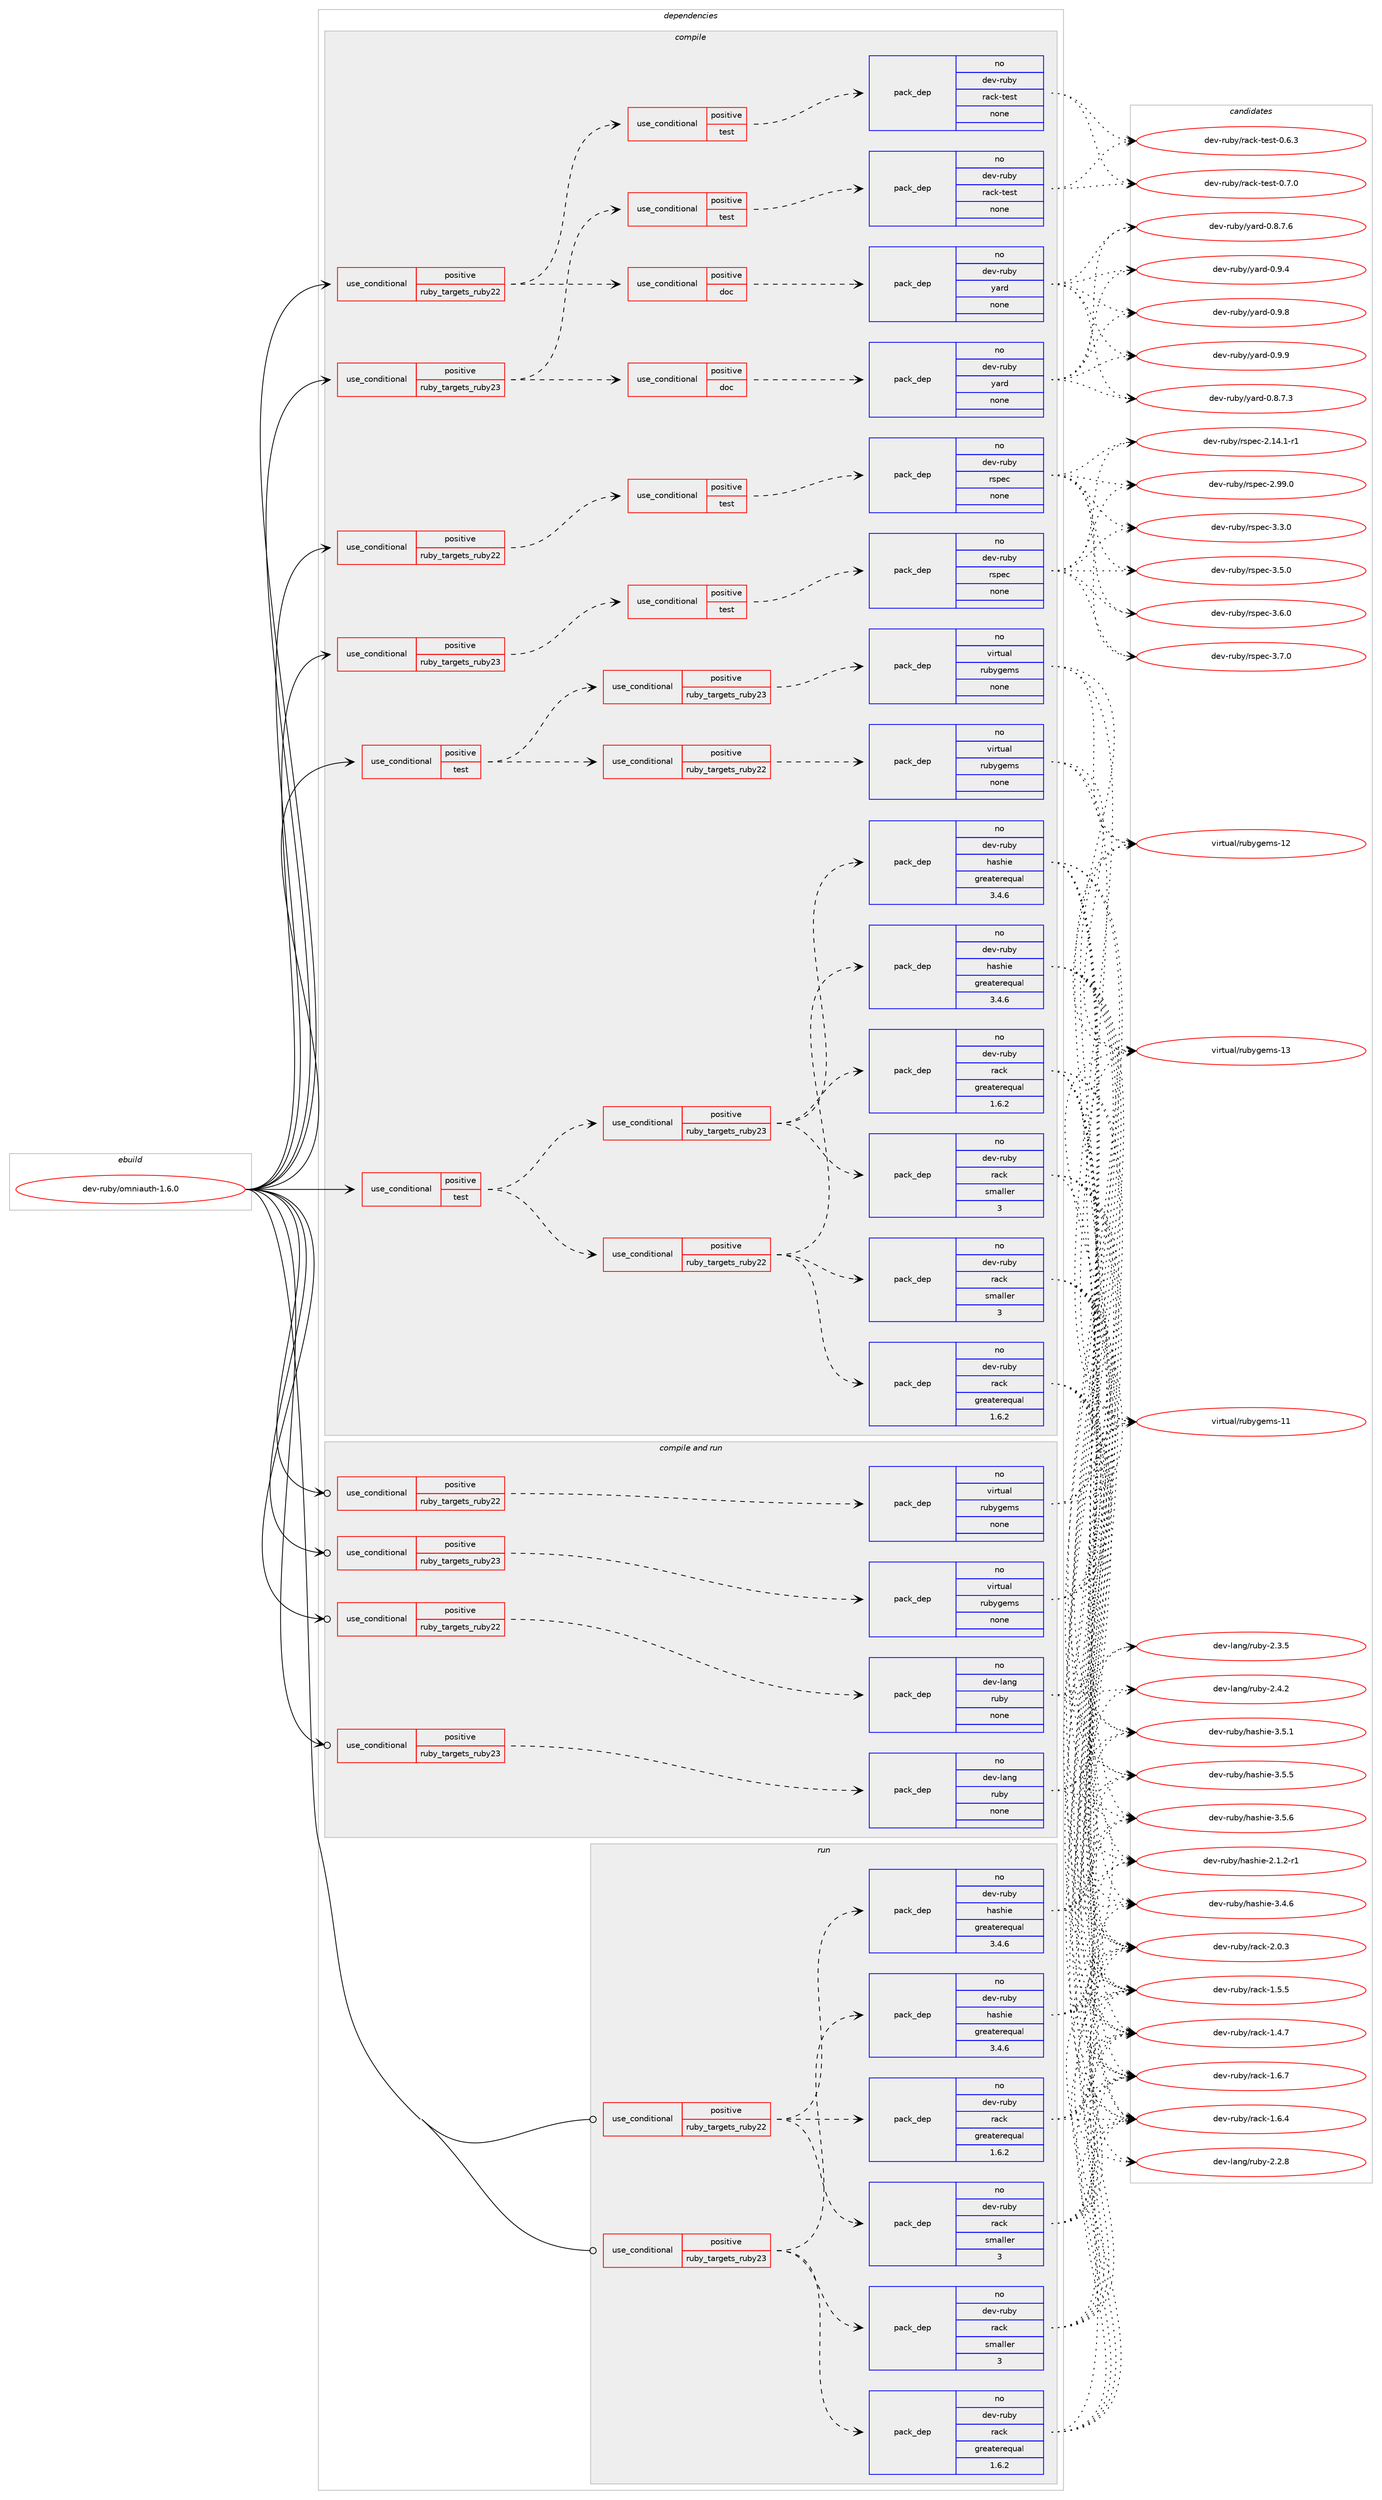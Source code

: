 digraph prolog {

# *************
# Graph options
# *************

newrank=true;
concentrate=true;
compound=true;
graph [rankdir=LR,fontname=Helvetica,fontsize=10,ranksep=1.5];#, ranksep=2.5, nodesep=0.2];
edge  [arrowhead=vee];
node  [fontname=Helvetica,fontsize=10];

# **********
# The ebuild
# **********

subgraph cluster_leftcol {
color=gray;
rank=same;
label=<<i>ebuild</i>>;
id [label="dev-ruby/omniauth-1.6.0", color=red, width=4, href="../dev-ruby/omniauth-1.6.0.svg"];
}

# ****************
# The dependencies
# ****************

subgraph cluster_midcol {
color=gray;
label=<<i>dependencies</i>>;
subgraph cluster_compile {
fillcolor="#eeeeee";
style=filled;
label=<<i>compile</i>>;
subgraph cond63954 {
dependency251861 [label=<<TABLE BORDER="0" CELLBORDER="1" CELLSPACING="0" CELLPADDING="4"><TR><TD ROWSPAN="3" CELLPADDING="10">use_conditional</TD></TR><TR><TD>positive</TD></TR><TR><TD>ruby_targets_ruby22</TD></TR></TABLE>>, shape=none, color=red];
subgraph cond63955 {
dependency251862 [label=<<TABLE BORDER="0" CELLBORDER="1" CELLSPACING="0" CELLPADDING="4"><TR><TD ROWSPAN="3" CELLPADDING="10">use_conditional</TD></TR><TR><TD>positive</TD></TR><TR><TD>doc</TD></TR></TABLE>>, shape=none, color=red];
subgraph pack183802 {
dependency251863 [label=<<TABLE BORDER="0" CELLBORDER="1" CELLSPACING="0" CELLPADDING="4" WIDTH="220"><TR><TD ROWSPAN="6" CELLPADDING="30">pack_dep</TD></TR><TR><TD WIDTH="110">no</TD></TR><TR><TD>dev-ruby</TD></TR><TR><TD>yard</TD></TR><TR><TD>none</TD></TR><TR><TD></TD></TR></TABLE>>, shape=none, color=blue];
}
dependency251862:e -> dependency251863:w [weight=20,style="dashed",arrowhead="vee"];
}
dependency251861:e -> dependency251862:w [weight=20,style="dashed",arrowhead="vee"];
subgraph cond63956 {
dependency251864 [label=<<TABLE BORDER="0" CELLBORDER="1" CELLSPACING="0" CELLPADDING="4"><TR><TD ROWSPAN="3" CELLPADDING="10">use_conditional</TD></TR><TR><TD>positive</TD></TR><TR><TD>test</TD></TR></TABLE>>, shape=none, color=red];
subgraph pack183803 {
dependency251865 [label=<<TABLE BORDER="0" CELLBORDER="1" CELLSPACING="0" CELLPADDING="4" WIDTH="220"><TR><TD ROWSPAN="6" CELLPADDING="30">pack_dep</TD></TR><TR><TD WIDTH="110">no</TD></TR><TR><TD>dev-ruby</TD></TR><TR><TD>rack-test</TD></TR><TR><TD>none</TD></TR><TR><TD></TD></TR></TABLE>>, shape=none, color=blue];
}
dependency251864:e -> dependency251865:w [weight=20,style="dashed",arrowhead="vee"];
}
dependency251861:e -> dependency251864:w [weight=20,style="dashed",arrowhead="vee"];
}
id:e -> dependency251861:w [weight=20,style="solid",arrowhead="vee"];
subgraph cond63957 {
dependency251866 [label=<<TABLE BORDER="0" CELLBORDER="1" CELLSPACING="0" CELLPADDING="4"><TR><TD ROWSPAN="3" CELLPADDING="10">use_conditional</TD></TR><TR><TD>positive</TD></TR><TR><TD>ruby_targets_ruby22</TD></TR></TABLE>>, shape=none, color=red];
subgraph cond63958 {
dependency251867 [label=<<TABLE BORDER="0" CELLBORDER="1" CELLSPACING="0" CELLPADDING="4"><TR><TD ROWSPAN="3" CELLPADDING="10">use_conditional</TD></TR><TR><TD>positive</TD></TR><TR><TD>test</TD></TR></TABLE>>, shape=none, color=red];
subgraph pack183804 {
dependency251868 [label=<<TABLE BORDER="0" CELLBORDER="1" CELLSPACING="0" CELLPADDING="4" WIDTH="220"><TR><TD ROWSPAN="6" CELLPADDING="30">pack_dep</TD></TR><TR><TD WIDTH="110">no</TD></TR><TR><TD>dev-ruby</TD></TR><TR><TD>rspec</TD></TR><TR><TD>none</TD></TR><TR><TD></TD></TR></TABLE>>, shape=none, color=blue];
}
dependency251867:e -> dependency251868:w [weight=20,style="dashed",arrowhead="vee"];
}
dependency251866:e -> dependency251867:w [weight=20,style="dashed",arrowhead="vee"];
}
id:e -> dependency251866:w [weight=20,style="solid",arrowhead="vee"];
subgraph cond63959 {
dependency251869 [label=<<TABLE BORDER="0" CELLBORDER="1" CELLSPACING="0" CELLPADDING="4"><TR><TD ROWSPAN="3" CELLPADDING="10">use_conditional</TD></TR><TR><TD>positive</TD></TR><TR><TD>ruby_targets_ruby23</TD></TR></TABLE>>, shape=none, color=red];
subgraph cond63960 {
dependency251870 [label=<<TABLE BORDER="0" CELLBORDER="1" CELLSPACING="0" CELLPADDING="4"><TR><TD ROWSPAN="3" CELLPADDING="10">use_conditional</TD></TR><TR><TD>positive</TD></TR><TR><TD>doc</TD></TR></TABLE>>, shape=none, color=red];
subgraph pack183805 {
dependency251871 [label=<<TABLE BORDER="0" CELLBORDER="1" CELLSPACING="0" CELLPADDING="4" WIDTH="220"><TR><TD ROWSPAN="6" CELLPADDING="30">pack_dep</TD></TR><TR><TD WIDTH="110">no</TD></TR><TR><TD>dev-ruby</TD></TR><TR><TD>yard</TD></TR><TR><TD>none</TD></TR><TR><TD></TD></TR></TABLE>>, shape=none, color=blue];
}
dependency251870:e -> dependency251871:w [weight=20,style="dashed",arrowhead="vee"];
}
dependency251869:e -> dependency251870:w [weight=20,style="dashed",arrowhead="vee"];
subgraph cond63961 {
dependency251872 [label=<<TABLE BORDER="0" CELLBORDER="1" CELLSPACING="0" CELLPADDING="4"><TR><TD ROWSPAN="3" CELLPADDING="10">use_conditional</TD></TR><TR><TD>positive</TD></TR><TR><TD>test</TD></TR></TABLE>>, shape=none, color=red];
subgraph pack183806 {
dependency251873 [label=<<TABLE BORDER="0" CELLBORDER="1" CELLSPACING="0" CELLPADDING="4" WIDTH="220"><TR><TD ROWSPAN="6" CELLPADDING="30">pack_dep</TD></TR><TR><TD WIDTH="110">no</TD></TR><TR><TD>dev-ruby</TD></TR><TR><TD>rack-test</TD></TR><TR><TD>none</TD></TR><TR><TD></TD></TR></TABLE>>, shape=none, color=blue];
}
dependency251872:e -> dependency251873:w [weight=20,style="dashed",arrowhead="vee"];
}
dependency251869:e -> dependency251872:w [weight=20,style="dashed",arrowhead="vee"];
}
id:e -> dependency251869:w [weight=20,style="solid",arrowhead="vee"];
subgraph cond63962 {
dependency251874 [label=<<TABLE BORDER="0" CELLBORDER="1" CELLSPACING="0" CELLPADDING="4"><TR><TD ROWSPAN="3" CELLPADDING="10">use_conditional</TD></TR><TR><TD>positive</TD></TR><TR><TD>ruby_targets_ruby23</TD></TR></TABLE>>, shape=none, color=red];
subgraph cond63963 {
dependency251875 [label=<<TABLE BORDER="0" CELLBORDER="1" CELLSPACING="0" CELLPADDING="4"><TR><TD ROWSPAN="3" CELLPADDING="10">use_conditional</TD></TR><TR><TD>positive</TD></TR><TR><TD>test</TD></TR></TABLE>>, shape=none, color=red];
subgraph pack183807 {
dependency251876 [label=<<TABLE BORDER="0" CELLBORDER="1" CELLSPACING="0" CELLPADDING="4" WIDTH="220"><TR><TD ROWSPAN="6" CELLPADDING="30">pack_dep</TD></TR><TR><TD WIDTH="110">no</TD></TR><TR><TD>dev-ruby</TD></TR><TR><TD>rspec</TD></TR><TR><TD>none</TD></TR><TR><TD></TD></TR></TABLE>>, shape=none, color=blue];
}
dependency251875:e -> dependency251876:w [weight=20,style="dashed",arrowhead="vee"];
}
dependency251874:e -> dependency251875:w [weight=20,style="dashed",arrowhead="vee"];
}
id:e -> dependency251874:w [weight=20,style="solid",arrowhead="vee"];
subgraph cond63964 {
dependency251877 [label=<<TABLE BORDER="0" CELLBORDER="1" CELLSPACING="0" CELLPADDING="4"><TR><TD ROWSPAN="3" CELLPADDING="10">use_conditional</TD></TR><TR><TD>positive</TD></TR><TR><TD>test</TD></TR></TABLE>>, shape=none, color=red];
subgraph cond63965 {
dependency251878 [label=<<TABLE BORDER="0" CELLBORDER="1" CELLSPACING="0" CELLPADDING="4"><TR><TD ROWSPAN="3" CELLPADDING="10">use_conditional</TD></TR><TR><TD>positive</TD></TR><TR><TD>ruby_targets_ruby22</TD></TR></TABLE>>, shape=none, color=red];
subgraph pack183808 {
dependency251879 [label=<<TABLE BORDER="0" CELLBORDER="1" CELLSPACING="0" CELLPADDING="4" WIDTH="220"><TR><TD ROWSPAN="6" CELLPADDING="30">pack_dep</TD></TR><TR><TD WIDTH="110">no</TD></TR><TR><TD>dev-ruby</TD></TR><TR><TD>rack</TD></TR><TR><TD>greaterequal</TD></TR><TR><TD>1.6.2</TD></TR></TABLE>>, shape=none, color=blue];
}
dependency251878:e -> dependency251879:w [weight=20,style="dashed",arrowhead="vee"];
subgraph pack183809 {
dependency251880 [label=<<TABLE BORDER="0" CELLBORDER="1" CELLSPACING="0" CELLPADDING="4" WIDTH="220"><TR><TD ROWSPAN="6" CELLPADDING="30">pack_dep</TD></TR><TR><TD WIDTH="110">no</TD></TR><TR><TD>dev-ruby</TD></TR><TR><TD>rack</TD></TR><TR><TD>smaller</TD></TR><TR><TD>3</TD></TR></TABLE>>, shape=none, color=blue];
}
dependency251878:e -> dependency251880:w [weight=20,style="dashed",arrowhead="vee"];
subgraph pack183810 {
dependency251881 [label=<<TABLE BORDER="0" CELLBORDER="1" CELLSPACING="0" CELLPADDING="4" WIDTH="220"><TR><TD ROWSPAN="6" CELLPADDING="30">pack_dep</TD></TR><TR><TD WIDTH="110">no</TD></TR><TR><TD>dev-ruby</TD></TR><TR><TD>hashie</TD></TR><TR><TD>greaterequal</TD></TR><TR><TD>3.4.6</TD></TR></TABLE>>, shape=none, color=blue];
}
dependency251878:e -> dependency251881:w [weight=20,style="dashed",arrowhead="vee"];
}
dependency251877:e -> dependency251878:w [weight=20,style="dashed",arrowhead="vee"];
subgraph cond63966 {
dependency251882 [label=<<TABLE BORDER="0" CELLBORDER="1" CELLSPACING="0" CELLPADDING="4"><TR><TD ROWSPAN="3" CELLPADDING="10">use_conditional</TD></TR><TR><TD>positive</TD></TR><TR><TD>ruby_targets_ruby23</TD></TR></TABLE>>, shape=none, color=red];
subgraph pack183811 {
dependency251883 [label=<<TABLE BORDER="0" CELLBORDER="1" CELLSPACING="0" CELLPADDING="4" WIDTH="220"><TR><TD ROWSPAN="6" CELLPADDING="30">pack_dep</TD></TR><TR><TD WIDTH="110">no</TD></TR><TR><TD>dev-ruby</TD></TR><TR><TD>rack</TD></TR><TR><TD>greaterequal</TD></TR><TR><TD>1.6.2</TD></TR></TABLE>>, shape=none, color=blue];
}
dependency251882:e -> dependency251883:w [weight=20,style="dashed",arrowhead="vee"];
subgraph pack183812 {
dependency251884 [label=<<TABLE BORDER="0" CELLBORDER="1" CELLSPACING="0" CELLPADDING="4" WIDTH="220"><TR><TD ROWSPAN="6" CELLPADDING="30">pack_dep</TD></TR><TR><TD WIDTH="110">no</TD></TR><TR><TD>dev-ruby</TD></TR><TR><TD>rack</TD></TR><TR><TD>smaller</TD></TR><TR><TD>3</TD></TR></TABLE>>, shape=none, color=blue];
}
dependency251882:e -> dependency251884:w [weight=20,style="dashed",arrowhead="vee"];
subgraph pack183813 {
dependency251885 [label=<<TABLE BORDER="0" CELLBORDER="1" CELLSPACING="0" CELLPADDING="4" WIDTH="220"><TR><TD ROWSPAN="6" CELLPADDING="30">pack_dep</TD></TR><TR><TD WIDTH="110">no</TD></TR><TR><TD>dev-ruby</TD></TR><TR><TD>hashie</TD></TR><TR><TD>greaterequal</TD></TR><TR><TD>3.4.6</TD></TR></TABLE>>, shape=none, color=blue];
}
dependency251882:e -> dependency251885:w [weight=20,style="dashed",arrowhead="vee"];
}
dependency251877:e -> dependency251882:w [weight=20,style="dashed",arrowhead="vee"];
}
id:e -> dependency251877:w [weight=20,style="solid",arrowhead="vee"];
subgraph cond63967 {
dependency251886 [label=<<TABLE BORDER="0" CELLBORDER="1" CELLSPACING="0" CELLPADDING="4"><TR><TD ROWSPAN="3" CELLPADDING="10">use_conditional</TD></TR><TR><TD>positive</TD></TR><TR><TD>test</TD></TR></TABLE>>, shape=none, color=red];
subgraph cond63968 {
dependency251887 [label=<<TABLE BORDER="0" CELLBORDER="1" CELLSPACING="0" CELLPADDING="4"><TR><TD ROWSPAN="3" CELLPADDING="10">use_conditional</TD></TR><TR><TD>positive</TD></TR><TR><TD>ruby_targets_ruby22</TD></TR></TABLE>>, shape=none, color=red];
subgraph pack183814 {
dependency251888 [label=<<TABLE BORDER="0" CELLBORDER="1" CELLSPACING="0" CELLPADDING="4" WIDTH="220"><TR><TD ROWSPAN="6" CELLPADDING="30">pack_dep</TD></TR><TR><TD WIDTH="110">no</TD></TR><TR><TD>virtual</TD></TR><TR><TD>rubygems</TD></TR><TR><TD>none</TD></TR><TR><TD></TD></TR></TABLE>>, shape=none, color=blue];
}
dependency251887:e -> dependency251888:w [weight=20,style="dashed",arrowhead="vee"];
}
dependency251886:e -> dependency251887:w [weight=20,style="dashed",arrowhead="vee"];
subgraph cond63969 {
dependency251889 [label=<<TABLE BORDER="0" CELLBORDER="1" CELLSPACING="0" CELLPADDING="4"><TR><TD ROWSPAN="3" CELLPADDING="10">use_conditional</TD></TR><TR><TD>positive</TD></TR><TR><TD>ruby_targets_ruby23</TD></TR></TABLE>>, shape=none, color=red];
subgraph pack183815 {
dependency251890 [label=<<TABLE BORDER="0" CELLBORDER="1" CELLSPACING="0" CELLPADDING="4" WIDTH="220"><TR><TD ROWSPAN="6" CELLPADDING="30">pack_dep</TD></TR><TR><TD WIDTH="110">no</TD></TR><TR><TD>virtual</TD></TR><TR><TD>rubygems</TD></TR><TR><TD>none</TD></TR><TR><TD></TD></TR></TABLE>>, shape=none, color=blue];
}
dependency251889:e -> dependency251890:w [weight=20,style="dashed",arrowhead="vee"];
}
dependency251886:e -> dependency251889:w [weight=20,style="dashed",arrowhead="vee"];
}
id:e -> dependency251886:w [weight=20,style="solid",arrowhead="vee"];
}
subgraph cluster_compileandrun {
fillcolor="#eeeeee";
style=filled;
label=<<i>compile and run</i>>;
subgraph cond63970 {
dependency251891 [label=<<TABLE BORDER="0" CELLBORDER="1" CELLSPACING="0" CELLPADDING="4"><TR><TD ROWSPAN="3" CELLPADDING="10">use_conditional</TD></TR><TR><TD>positive</TD></TR><TR><TD>ruby_targets_ruby22</TD></TR></TABLE>>, shape=none, color=red];
subgraph pack183816 {
dependency251892 [label=<<TABLE BORDER="0" CELLBORDER="1" CELLSPACING="0" CELLPADDING="4" WIDTH="220"><TR><TD ROWSPAN="6" CELLPADDING="30">pack_dep</TD></TR><TR><TD WIDTH="110">no</TD></TR><TR><TD>dev-lang</TD></TR><TR><TD>ruby</TD></TR><TR><TD>none</TD></TR><TR><TD></TD></TR></TABLE>>, shape=none, color=blue];
}
dependency251891:e -> dependency251892:w [weight=20,style="dashed",arrowhead="vee"];
}
id:e -> dependency251891:w [weight=20,style="solid",arrowhead="odotvee"];
subgraph cond63971 {
dependency251893 [label=<<TABLE BORDER="0" CELLBORDER="1" CELLSPACING="0" CELLPADDING="4"><TR><TD ROWSPAN="3" CELLPADDING="10">use_conditional</TD></TR><TR><TD>positive</TD></TR><TR><TD>ruby_targets_ruby22</TD></TR></TABLE>>, shape=none, color=red];
subgraph pack183817 {
dependency251894 [label=<<TABLE BORDER="0" CELLBORDER="1" CELLSPACING="0" CELLPADDING="4" WIDTH="220"><TR><TD ROWSPAN="6" CELLPADDING="30">pack_dep</TD></TR><TR><TD WIDTH="110">no</TD></TR><TR><TD>virtual</TD></TR><TR><TD>rubygems</TD></TR><TR><TD>none</TD></TR><TR><TD></TD></TR></TABLE>>, shape=none, color=blue];
}
dependency251893:e -> dependency251894:w [weight=20,style="dashed",arrowhead="vee"];
}
id:e -> dependency251893:w [weight=20,style="solid",arrowhead="odotvee"];
subgraph cond63972 {
dependency251895 [label=<<TABLE BORDER="0" CELLBORDER="1" CELLSPACING="0" CELLPADDING="4"><TR><TD ROWSPAN="3" CELLPADDING="10">use_conditional</TD></TR><TR><TD>positive</TD></TR><TR><TD>ruby_targets_ruby23</TD></TR></TABLE>>, shape=none, color=red];
subgraph pack183818 {
dependency251896 [label=<<TABLE BORDER="0" CELLBORDER="1" CELLSPACING="0" CELLPADDING="4" WIDTH="220"><TR><TD ROWSPAN="6" CELLPADDING="30">pack_dep</TD></TR><TR><TD WIDTH="110">no</TD></TR><TR><TD>dev-lang</TD></TR><TR><TD>ruby</TD></TR><TR><TD>none</TD></TR><TR><TD></TD></TR></TABLE>>, shape=none, color=blue];
}
dependency251895:e -> dependency251896:w [weight=20,style="dashed",arrowhead="vee"];
}
id:e -> dependency251895:w [weight=20,style="solid",arrowhead="odotvee"];
subgraph cond63973 {
dependency251897 [label=<<TABLE BORDER="0" CELLBORDER="1" CELLSPACING="0" CELLPADDING="4"><TR><TD ROWSPAN="3" CELLPADDING="10">use_conditional</TD></TR><TR><TD>positive</TD></TR><TR><TD>ruby_targets_ruby23</TD></TR></TABLE>>, shape=none, color=red];
subgraph pack183819 {
dependency251898 [label=<<TABLE BORDER="0" CELLBORDER="1" CELLSPACING="0" CELLPADDING="4" WIDTH="220"><TR><TD ROWSPAN="6" CELLPADDING="30">pack_dep</TD></TR><TR><TD WIDTH="110">no</TD></TR><TR><TD>virtual</TD></TR><TR><TD>rubygems</TD></TR><TR><TD>none</TD></TR><TR><TD></TD></TR></TABLE>>, shape=none, color=blue];
}
dependency251897:e -> dependency251898:w [weight=20,style="dashed",arrowhead="vee"];
}
id:e -> dependency251897:w [weight=20,style="solid",arrowhead="odotvee"];
}
subgraph cluster_run {
fillcolor="#eeeeee";
style=filled;
label=<<i>run</i>>;
subgraph cond63974 {
dependency251899 [label=<<TABLE BORDER="0" CELLBORDER="1" CELLSPACING="0" CELLPADDING="4"><TR><TD ROWSPAN="3" CELLPADDING="10">use_conditional</TD></TR><TR><TD>positive</TD></TR><TR><TD>ruby_targets_ruby22</TD></TR></TABLE>>, shape=none, color=red];
subgraph pack183820 {
dependency251900 [label=<<TABLE BORDER="0" CELLBORDER="1" CELLSPACING="0" CELLPADDING="4" WIDTH="220"><TR><TD ROWSPAN="6" CELLPADDING="30">pack_dep</TD></TR><TR><TD WIDTH="110">no</TD></TR><TR><TD>dev-ruby</TD></TR><TR><TD>rack</TD></TR><TR><TD>greaterequal</TD></TR><TR><TD>1.6.2</TD></TR></TABLE>>, shape=none, color=blue];
}
dependency251899:e -> dependency251900:w [weight=20,style="dashed",arrowhead="vee"];
subgraph pack183821 {
dependency251901 [label=<<TABLE BORDER="0" CELLBORDER="1" CELLSPACING="0" CELLPADDING="4" WIDTH="220"><TR><TD ROWSPAN="6" CELLPADDING="30">pack_dep</TD></TR><TR><TD WIDTH="110">no</TD></TR><TR><TD>dev-ruby</TD></TR><TR><TD>rack</TD></TR><TR><TD>smaller</TD></TR><TR><TD>3</TD></TR></TABLE>>, shape=none, color=blue];
}
dependency251899:e -> dependency251901:w [weight=20,style="dashed",arrowhead="vee"];
subgraph pack183822 {
dependency251902 [label=<<TABLE BORDER="0" CELLBORDER="1" CELLSPACING="0" CELLPADDING="4" WIDTH="220"><TR><TD ROWSPAN="6" CELLPADDING="30">pack_dep</TD></TR><TR><TD WIDTH="110">no</TD></TR><TR><TD>dev-ruby</TD></TR><TR><TD>hashie</TD></TR><TR><TD>greaterequal</TD></TR><TR><TD>3.4.6</TD></TR></TABLE>>, shape=none, color=blue];
}
dependency251899:e -> dependency251902:w [weight=20,style="dashed",arrowhead="vee"];
}
id:e -> dependency251899:w [weight=20,style="solid",arrowhead="odot"];
subgraph cond63975 {
dependency251903 [label=<<TABLE BORDER="0" CELLBORDER="1" CELLSPACING="0" CELLPADDING="4"><TR><TD ROWSPAN="3" CELLPADDING="10">use_conditional</TD></TR><TR><TD>positive</TD></TR><TR><TD>ruby_targets_ruby23</TD></TR></TABLE>>, shape=none, color=red];
subgraph pack183823 {
dependency251904 [label=<<TABLE BORDER="0" CELLBORDER="1" CELLSPACING="0" CELLPADDING="4" WIDTH="220"><TR><TD ROWSPAN="6" CELLPADDING="30">pack_dep</TD></TR><TR><TD WIDTH="110">no</TD></TR><TR><TD>dev-ruby</TD></TR><TR><TD>rack</TD></TR><TR><TD>greaterequal</TD></TR><TR><TD>1.6.2</TD></TR></TABLE>>, shape=none, color=blue];
}
dependency251903:e -> dependency251904:w [weight=20,style="dashed",arrowhead="vee"];
subgraph pack183824 {
dependency251905 [label=<<TABLE BORDER="0" CELLBORDER="1" CELLSPACING="0" CELLPADDING="4" WIDTH="220"><TR><TD ROWSPAN="6" CELLPADDING="30">pack_dep</TD></TR><TR><TD WIDTH="110">no</TD></TR><TR><TD>dev-ruby</TD></TR><TR><TD>rack</TD></TR><TR><TD>smaller</TD></TR><TR><TD>3</TD></TR></TABLE>>, shape=none, color=blue];
}
dependency251903:e -> dependency251905:w [weight=20,style="dashed",arrowhead="vee"];
subgraph pack183825 {
dependency251906 [label=<<TABLE BORDER="0" CELLBORDER="1" CELLSPACING="0" CELLPADDING="4" WIDTH="220"><TR><TD ROWSPAN="6" CELLPADDING="30">pack_dep</TD></TR><TR><TD WIDTH="110">no</TD></TR><TR><TD>dev-ruby</TD></TR><TR><TD>hashie</TD></TR><TR><TD>greaterequal</TD></TR><TR><TD>3.4.6</TD></TR></TABLE>>, shape=none, color=blue];
}
dependency251903:e -> dependency251906:w [weight=20,style="dashed",arrowhead="vee"];
}
id:e -> dependency251903:w [weight=20,style="solid",arrowhead="odot"];
}
}

# **************
# The candidates
# **************

subgraph cluster_choices {
rank=same;
color=gray;
label=<<i>candidates</i>>;

subgraph choice183802 {
color=black;
nodesep=1;
choice100101118451141179812147121971141004548465646554651 [label="dev-ruby/yard-0.8.7.3", color=red, width=4,href="../dev-ruby/yard-0.8.7.3.svg"];
choice100101118451141179812147121971141004548465646554654 [label="dev-ruby/yard-0.8.7.6", color=red, width=4,href="../dev-ruby/yard-0.8.7.6.svg"];
choice10010111845114117981214712197114100454846574652 [label="dev-ruby/yard-0.9.4", color=red, width=4,href="../dev-ruby/yard-0.9.4.svg"];
choice10010111845114117981214712197114100454846574656 [label="dev-ruby/yard-0.9.8", color=red, width=4,href="../dev-ruby/yard-0.9.8.svg"];
choice10010111845114117981214712197114100454846574657 [label="dev-ruby/yard-0.9.9", color=red, width=4,href="../dev-ruby/yard-0.9.9.svg"];
dependency251863:e -> choice100101118451141179812147121971141004548465646554651:w [style=dotted,weight="100"];
dependency251863:e -> choice100101118451141179812147121971141004548465646554654:w [style=dotted,weight="100"];
dependency251863:e -> choice10010111845114117981214712197114100454846574652:w [style=dotted,weight="100"];
dependency251863:e -> choice10010111845114117981214712197114100454846574656:w [style=dotted,weight="100"];
dependency251863:e -> choice10010111845114117981214712197114100454846574657:w [style=dotted,weight="100"];
}
subgraph choice183803 {
color=black;
nodesep=1;
choice100101118451141179812147114979910745116101115116454846544651 [label="dev-ruby/rack-test-0.6.3", color=red, width=4,href="../dev-ruby/rack-test-0.6.3.svg"];
choice100101118451141179812147114979910745116101115116454846554648 [label="dev-ruby/rack-test-0.7.0", color=red, width=4,href="../dev-ruby/rack-test-0.7.0.svg"];
dependency251865:e -> choice100101118451141179812147114979910745116101115116454846544651:w [style=dotted,weight="100"];
dependency251865:e -> choice100101118451141179812147114979910745116101115116454846554648:w [style=dotted,weight="100"];
}
subgraph choice183804 {
color=black;
nodesep=1;
choice10010111845114117981214711411511210199455046495246494511449 [label="dev-ruby/rspec-2.14.1-r1", color=red, width=4,href="../dev-ruby/rspec-2.14.1-r1.svg"];
choice1001011184511411798121471141151121019945504657574648 [label="dev-ruby/rspec-2.99.0", color=red, width=4,href="../dev-ruby/rspec-2.99.0.svg"];
choice10010111845114117981214711411511210199455146514648 [label="dev-ruby/rspec-3.3.0", color=red, width=4,href="../dev-ruby/rspec-3.3.0.svg"];
choice10010111845114117981214711411511210199455146534648 [label="dev-ruby/rspec-3.5.0", color=red, width=4,href="../dev-ruby/rspec-3.5.0.svg"];
choice10010111845114117981214711411511210199455146544648 [label="dev-ruby/rspec-3.6.0", color=red, width=4,href="../dev-ruby/rspec-3.6.0.svg"];
choice10010111845114117981214711411511210199455146554648 [label="dev-ruby/rspec-3.7.0", color=red, width=4,href="../dev-ruby/rspec-3.7.0.svg"];
dependency251868:e -> choice10010111845114117981214711411511210199455046495246494511449:w [style=dotted,weight="100"];
dependency251868:e -> choice1001011184511411798121471141151121019945504657574648:w [style=dotted,weight="100"];
dependency251868:e -> choice10010111845114117981214711411511210199455146514648:w [style=dotted,weight="100"];
dependency251868:e -> choice10010111845114117981214711411511210199455146534648:w [style=dotted,weight="100"];
dependency251868:e -> choice10010111845114117981214711411511210199455146544648:w [style=dotted,weight="100"];
dependency251868:e -> choice10010111845114117981214711411511210199455146554648:w [style=dotted,weight="100"];
}
subgraph choice183805 {
color=black;
nodesep=1;
choice100101118451141179812147121971141004548465646554651 [label="dev-ruby/yard-0.8.7.3", color=red, width=4,href="../dev-ruby/yard-0.8.7.3.svg"];
choice100101118451141179812147121971141004548465646554654 [label="dev-ruby/yard-0.8.7.6", color=red, width=4,href="../dev-ruby/yard-0.8.7.6.svg"];
choice10010111845114117981214712197114100454846574652 [label="dev-ruby/yard-0.9.4", color=red, width=4,href="../dev-ruby/yard-0.9.4.svg"];
choice10010111845114117981214712197114100454846574656 [label="dev-ruby/yard-0.9.8", color=red, width=4,href="../dev-ruby/yard-0.9.8.svg"];
choice10010111845114117981214712197114100454846574657 [label="dev-ruby/yard-0.9.9", color=red, width=4,href="../dev-ruby/yard-0.9.9.svg"];
dependency251871:e -> choice100101118451141179812147121971141004548465646554651:w [style=dotted,weight="100"];
dependency251871:e -> choice100101118451141179812147121971141004548465646554654:w [style=dotted,weight="100"];
dependency251871:e -> choice10010111845114117981214712197114100454846574652:w [style=dotted,weight="100"];
dependency251871:e -> choice10010111845114117981214712197114100454846574656:w [style=dotted,weight="100"];
dependency251871:e -> choice10010111845114117981214712197114100454846574657:w [style=dotted,weight="100"];
}
subgraph choice183806 {
color=black;
nodesep=1;
choice100101118451141179812147114979910745116101115116454846544651 [label="dev-ruby/rack-test-0.6.3", color=red, width=4,href="../dev-ruby/rack-test-0.6.3.svg"];
choice100101118451141179812147114979910745116101115116454846554648 [label="dev-ruby/rack-test-0.7.0", color=red, width=4,href="../dev-ruby/rack-test-0.7.0.svg"];
dependency251873:e -> choice100101118451141179812147114979910745116101115116454846544651:w [style=dotted,weight="100"];
dependency251873:e -> choice100101118451141179812147114979910745116101115116454846554648:w [style=dotted,weight="100"];
}
subgraph choice183807 {
color=black;
nodesep=1;
choice10010111845114117981214711411511210199455046495246494511449 [label="dev-ruby/rspec-2.14.1-r1", color=red, width=4,href="../dev-ruby/rspec-2.14.1-r1.svg"];
choice1001011184511411798121471141151121019945504657574648 [label="dev-ruby/rspec-2.99.0", color=red, width=4,href="../dev-ruby/rspec-2.99.0.svg"];
choice10010111845114117981214711411511210199455146514648 [label="dev-ruby/rspec-3.3.0", color=red, width=4,href="../dev-ruby/rspec-3.3.0.svg"];
choice10010111845114117981214711411511210199455146534648 [label="dev-ruby/rspec-3.5.0", color=red, width=4,href="../dev-ruby/rspec-3.5.0.svg"];
choice10010111845114117981214711411511210199455146544648 [label="dev-ruby/rspec-3.6.0", color=red, width=4,href="../dev-ruby/rspec-3.6.0.svg"];
choice10010111845114117981214711411511210199455146554648 [label="dev-ruby/rspec-3.7.0", color=red, width=4,href="../dev-ruby/rspec-3.7.0.svg"];
dependency251876:e -> choice10010111845114117981214711411511210199455046495246494511449:w [style=dotted,weight="100"];
dependency251876:e -> choice1001011184511411798121471141151121019945504657574648:w [style=dotted,weight="100"];
dependency251876:e -> choice10010111845114117981214711411511210199455146514648:w [style=dotted,weight="100"];
dependency251876:e -> choice10010111845114117981214711411511210199455146534648:w [style=dotted,weight="100"];
dependency251876:e -> choice10010111845114117981214711411511210199455146544648:w [style=dotted,weight="100"];
dependency251876:e -> choice10010111845114117981214711411511210199455146554648:w [style=dotted,weight="100"];
}
subgraph choice183808 {
color=black;
nodesep=1;
choice1001011184511411798121471149799107454946524655 [label="dev-ruby/rack-1.4.7", color=red, width=4,href="../dev-ruby/rack-1.4.7.svg"];
choice1001011184511411798121471149799107454946534653 [label="dev-ruby/rack-1.5.5", color=red, width=4,href="../dev-ruby/rack-1.5.5.svg"];
choice1001011184511411798121471149799107454946544652 [label="dev-ruby/rack-1.6.4", color=red, width=4,href="../dev-ruby/rack-1.6.4.svg"];
choice1001011184511411798121471149799107454946544655 [label="dev-ruby/rack-1.6.7", color=red, width=4,href="../dev-ruby/rack-1.6.7.svg"];
choice1001011184511411798121471149799107455046484651 [label="dev-ruby/rack-2.0.3", color=red, width=4,href="../dev-ruby/rack-2.0.3.svg"];
dependency251879:e -> choice1001011184511411798121471149799107454946524655:w [style=dotted,weight="100"];
dependency251879:e -> choice1001011184511411798121471149799107454946534653:w [style=dotted,weight="100"];
dependency251879:e -> choice1001011184511411798121471149799107454946544652:w [style=dotted,weight="100"];
dependency251879:e -> choice1001011184511411798121471149799107454946544655:w [style=dotted,weight="100"];
dependency251879:e -> choice1001011184511411798121471149799107455046484651:w [style=dotted,weight="100"];
}
subgraph choice183809 {
color=black;
nodesep=1;
choice1001011184511411798121471149799107454946524655 [label="dev-ruby/rack-1.4.7", color=red, width=4,href="../dev-ruby/rack-1.4.7.svg"];
choice1001011184511411798121471149799107454946534653 [label="dev-ruby/rack-1.5.5", color=red, width=4,href="../dev-ruby/rack-1.5.5.svg"];
choice1001011184511411798121471149799107454946544652 [label="dev-ruby/rack-1.6.4", color=red, width=4,href="../dev-ruby/rack-1.6.4.svg"];
choice1001011184511411798121471149799107454946544655 [label="dev-ruby/rack-1.6.7", color=red, width=4,href="../dev-ruby/rack-1.6.7.svg"];
choice1001011184511411798121471149799107455046484651 [label="dev-ruby/rack-2.0.3", color=red, width=4,href="../dev-ruby/rack-2.0.3.svg"];
dependency251880:e -> choice1001011184511411798121471149799107454946524655:w [style=dotted,weight="100"];
dependency251880:e -> choice1001011184511411798121471149799107454946534653:w [style=dotted,weight="100"];
dependency251880:e -> choice1001011184511411798121471149799107454946544652:w [style=dotted,weight="100"];
dependency251880:e -> choice1001011184511411798121471149799107454946544655:w [style=dotted,weight="100"];
dependency251880:e -> choice1001011184511411798121471149799107455046484651:w [style=dotted,weight="100"];
}
subgraph choice183810 {
color=black;
nodesep=1;
choice100101118451141179812147104971151041051014550464946504511449 [label="dev-ruby/hashie-2.1.2-r1", color=red, width=4,href="../dev-ruby/hashie-2.1.2-r1.svg"];
choice10010111845114117981214710497115104105101455146524654 [label="dev-ruby/hashie-3.4.6", color=red, width=4,href="../dev-ruby/hashie-3.4.6.svg"];
choice10010111845114117981214710497115104105101455146534649 [label="dev-ruby/hashie-3.5.1", color=red, width=4,href="../dev-ruby/hashie-3.5.1.svg"];
choice10010111845114117981214710497115104105101455146534653 [label="dev-ruby/hashie-3.5.5", color=red, width=4,href="../dev-ruby/hashie-3.5.5.svg"];
choice10010111845114117981214710497115104105101455146534654 [label="dev-ruby/hashie-3.5.6", color=red, width=4,href="../dev-ruby/hashie-3.5.6.svg"];
dependency251881:e -> choice100101118451141179812147104971151041051014550464946504511449:w [style=dotted,weight="100"];
dependency251881:e -> choice10010111845114117981214710497115104105101455146524654:w [style=dotted,weight="100"];
dependency251881:e -> choice10010111845114117981214710497115104105101455146534649:w [style=dotted,weight="100"];
dependency251881:e -> choice10010111845114117981214710497115104105101455146534653:w [style=dotted,weight="100"];
dependency251881:e -> choice10010111845114117981214710497115104105101455146534654:w [style=dotted,weight="100"];
}
subgraph choice183811 {
color=black;
nodesep=1;
choice1001011184511411798121471149799107454946524655 [label="dev-ruby/rack-1.4.7", color=red, width=4,href="../dev-ruby/rack-1.4.7.svg"];
choice1001011184511411798121471149799107454946534653 [label="dev-ruby/rack-1.5.5", color=red, width=4,href="../dev-ruby/rack-1.5.5.svg"];
choice1001011184511411798121471149799107454946544652 [label="dev-ruby/rack-1.6.4", color=red, width=4,href="../dev-ruby/rack-1.6.4.svg"];
choice1001011184511411798121471149799107454946544655 [label="dev-ruby/rack-1.6.7", color=red, width=4,href="../dev-ruby/rack-1.6.7.svg"];
choice1001011184511411798121471149799107455046484651 [label="dev-ruby/rack-2.0.3", color=red, width=4,href="../dev-ruby/rack-2.0.3.svg"];
dependency251883:e -> choice1001011184511411798121471149799107454946524655:w [style=dotted,weight="100"];
dependency251883:e -> choice1001011184511411798121471149799107454946534653:w [style=dotted,weight="100"];
dependency251883:e -> choice1001011184511411798121471149799107454946544652:w [style=dotted,weight="100"];
dependency251883:e -> choice1001011184511411798121471149799107454946544655:w [style=dotted,weight="100"];
dependency251883:e -> choice1001011184511411798121471149799107455046484651:w [style=dotted,weight="100"];
}
subgraph choice183812 {
color=black;
nodesep=1;
choice1001011184511411798121471149799107454946524655 [label="dev-ruby/rack-1.4.7", color=red, width=4,href="../dev-ruby/rack-1.4.7.svg"];
choice1001011184511411798121471149799107454946534653 [label="dev-ruby/rack-1.5.5", color=red, width=4,href="../dev-ruby/rack-1.5.5.svg"];
choice1001011184511411798121471149799107454946544652 [label="dev-ruby/rack-1.6.4", color=red, width=4,href="../dev-ruby/rack-1.6.4.svg"];
choice1001011184511411798121471149799107454946544655 [label="dev-ruby/rack-1.6.7", color=red, width=4,href="../dev-ruby/rack-1.6.7.svg"];
choice1001011184511411798121471149799107455046484651 [label="dev-ruby/rack-2.0.3", color=red, width=4,href="../dev-ruby/rack-2.0.3.svg"];
dependency251884:e -> choice1001011184511411798121471149799107454946524655:w [style=dotted,weight="100"];
dependency251884:e -> choice1001011184511411798121471149799107454946534653:w [style=dotted,weight="100"];
dependency251884:e -> choice1001011184511411798121471149799107454946544652:w [style=dotted,weight="100"];
dependency251884:e -> choice1001011184511411798121471149799107454946544655:w [style=dotted,weight="100"];
dependency251884:e -> choice1001011184511411798121471149799107455046484651:w [style=dotted,weight="100"];
}
subgraph choice183813 {
color=black;
nodesep=1;
choice100101118451141179812147104971151041051014550464946504511449 [label="dev-ruby/hashie-2.1.2-r1", color=red, width=4,href="../dev-ruby/hashie-2.1.2-r1.svg"];
choice10010111845114117981214710497115104105101455146524654 [label="dev-ruby/hashie-3.4.6", color=red, width=4,href="../dev-ruby/hashie-3.4.6.svg"];
choice10010111845114117981214710497115104105101455146534649 [label="dev-ruby/hashie-3.5.1", color=red, width=4,href="../dev-ruby/hashie-3.5.1.svg"];
choice10010111845114117981214710497115104105101455146534653 [label="dev-ruby/hashie-3.5.5", color=red, width=4,href="../dev-ruby/hashie-3.5.5.svg"];
choice10010111845114117981214710497115104105101455146534654 [label="dev-ruby/hashie-3.5.6", color=red, width=4,href="../dev-ruby/hashie-3.5.6.svg"];
dependency251885:e -> choice100101118451141179812147104971151041051014550464946504511449:w [style=dotted,weight="100"];
dependency251885:e -> choice10010111845114117981214710497115104105101455146524654:w [style=dotted,weight="100"];
dependency251885:e -> choice10010111845114117981214710497115104105101455146534649:w [style=dotted,weight="100"];
dependency251885:e -> choice10010111845114117981214710497115104105101455146534653:w [style=dotted,weight="100"];
dependency251885:e -> choice10010111845114117981214710497115104105101455146534654:w [style=dotted,weight="100"];
}
subgraph choice183814 {
color=black;
nodesep=1;
choice118105114116117971084711411798121103101109115454949 [label="virtual/rubygems-11", color=red, width=4,href="../virtual/rubygems-11.svg"];
choice118105114116117971084711411798121103101109115454950 [label="virtual/rubygems-12", color=red, width=4,href="../virtual/rubygems-12.svg"];
choice118105114116117971084711411798121103101109115454951 [label="virtual/rubygems-13", color=red, width=4,href="../virtual/rubygems-13.svg"];
dependency251888:e -> choice118105114116117971084711411798121103101109115454949:w [style=dotted,weight="100"];
dependency251888:e -> choice118105114116117971084711411798121103101109115454950:w [style=dotted,weight="100"];
dependency251888:e -> choice118105114116117971084711411798121103101109115454951:w [style=dotted,weight="100"];
}
subgraph choice183815 {
color=black;
nodesep=1;
choice118105114116117971084711411798121103101109115454949 [label="virtual/rubygems-11", color=red, width=4,href="../virtual/rubygems-11.svg"];
choice118105114116117971084711411798121103101109115454950 [label="virtual/rubygems-12", color=red, width=4,href="../virtual/rubygems-12.svg"];
choice118105114116117971084711411798121103101109115454951 [label="virtual/rubygems-13", color=red, width=4,href="../virtual/rubygems-13.svg"];
dependency251890:e -> choice118105114116117971084711411798121103101109115454949:w [style=dotted,weight="100"];
dependency251890:e -> choice118105114116117971084711411798121103101109115454950:w [style=dotted,weight="100"];
dependency251890:e -> choice118105114116117971084711411798121103101109115454951:w [style=dotted,weight="100"];
}
subgraph choice183816 {
color=black;
nodesep=1;
choice10010111845108971101034711411798121455046504656 [label="dev-lang/ruby-2.2.8", color=red, width=4,href="../dev-lang/ruby-2.2.8.svg"];
choice10010111845108971101034711411798121455046514653 [label="dev-lang/ruby-2.3.5", color=red, width=4,href="../dev-lang/ruby-2.3.5.svg"];
choice10010111845108971101034711411798121455046524650 [label="dev-lang/ruby-2.4.2", color=red, width=4,href="../dev-lang/ruby-2.4.2.svg"];
dependency251892:e -> choice10010111845108971101034711411798121455046504656:w [style=dotted,weight="100"];
dependency251892:e -> choice10010111845108971101034711411798121455046514653:w [style=dotted,weight="100"];
dependency251892:e -> choice10010111845108971101034711411798121455046524650:w [style=dotted,weight="100"];
}
subgraph choice183817 {
color=black;
nodesep=1;
choice118105114116117971084711411798121103101109115454949 [label="virtual/rubygems-11", color=red, width=4,href="../virtual/rubygems-11.svg"];
choice118105114116117971084711411798121103101109115454950 [label="virtual/rubygems-12", color=red, width=4,href="../virtual/rubygems-12.svg"];
choice118105114116117971084711411798121103101109115454951 [label="virtual/rubygems-13", color=red, width=4,href="../virtual/rubygems-13.svg"];
dependency251894:e -> choice118105114116117971084711411798121103101109115454949:w [style=dotted,weight="100"];
dependency251894:e -> choice118105114116117971084711411798121103101109115454950:w [style=dotted,weight="100"];
dependency251894:e -> choice118105114116117971084711411798121103101109115454951:w [style=dotted,weight="100"];
}
subgraph choice183818 {
color=black;
nodesep=1;
choice10010111845108971101034711411798121455046504656 [label="dev-lang/ruby-2.2.8", color=red, width=4,href="../dev-lang/ruby-2.2.8.svg"];
choice10010111845108971101034711411798121455046514653 [label="dev-lang/ruby-2.3.5", color=red, width=4,href="../dev-lang/ruby-2.3.5.svg"];
choice10010111845108971101034711411798121455046524650 [label="dev-lang/ruby-2.4.2", color=red, width=4,href="../dev-lang/ruby-2.4.2.svg"];
dependency251896:e -> choice10010111845108971101034711411798121455046504656:w [style=dotted,weight="100"];
dependency251896:e -> choice10010111845108971101034711411798121455046514653:w [style=dotted,weight="100"];
dependency251896:e -> choice10010111845108971101034711411798121455046524650:w [style=dotted,weight="100"];
}
subgraph choice183819 {
color=black;
nodesep=1;
choice118105114116117971084711411798121103101109115454949 [label="virtual/rubygems-11", color=red, width=4,href="../virtual/rubygems-11.svg"];
choice118105114116117971084711411798121103101109115454950 [label="virtual/rubygems-12", color=red, width=4,href="../virtual/rubygems-12.svg"];
choice118105114116117971084711411798121103101109115454951 [label="virtual/rubygems-13", color=red, width=4,href="../virtual/rubygems-13.svg"];
dependency251898:e -> choice118105114116117971084711411798121103101109115454949:w [style=dotted,weight="100"];
dependency251898:e -> choice118105114116117971084711411798121103101109115454950:w [style=dotted,weight="100"];
dependency251898:e -> choice118105114116117971084711411798121103101109115454951:w [style=dotted,weight="100"];
}
subgraph choice183820 {
color=black;
nodesep=1;
choice1001011184511411798121471149799107454946524655 [label="dev-ruby/rack-1.4.7", color=red, width=4,href="../dev-ruby/rack-1.4.7.svg"];
choice1001011184511411798121471149799107454946534653 [label="dev-ruby/rack-1.5.5", color=red, width=4,href="../dev-ruby/rack-1.5.5.svg"];
choice1001011184511411798121471149799107454946544652 [label="dev-ruby/rack-1.6.4", color=red, width=4,href="../dev-ruby/rack-1.6.4.svg"];
choice1001011184511411798121471149799107454946544655 [label="dev-ruby/rack-1.6.7", color=red, width=4,href="../dev-ruby/rack-1.6.7.svg"];
choice1001011184511411798121471149799107455046484651 [label="dev-ruby/rack-2.0.3", color=red, width=4,href="../dev-ruby/rack-2.0.3.svg"];
dependency251900:e -> choice1001011184511411798121471149799107454946524655:w [style=dotted,weight="100"];
dependency251900:e -> choice1001011184511411798121471149799107454946534653:w [style=dotted,weight="100"];
dependency251900:e -> choice1001011184511411798121471149799107454946544652:w [style=dotted,weight="100"];
dependency251900:e -> choice1001011184511411798121471149799107454946544655:w [style=dotted,weight="100"];
dependency251900:e -> choice1001011184511411798121471149799107455046484651:w [style=dotted,weight="100"];
}
subgraph choice183821 {
color=black;
nodesep=1;
choice1001011184511411798121471149799107454946524655 [label="dev-ruby/rack-1.4.7", color=red, width=4,href="../dev-ruby/rack-1.4.7.svg"];
choice1001011184511411798121471149799107454946534653 [label="dev-ruby/rack-1.5.5", color=red, width=4,href="../dev-ruby/rack-1.5.5.svg"];
choice1001011184511411798121471149799107454946544652 [label="dev-ruby/rack-1.6.4", color=red, width=4,href="../dev-ruby/rack-1.6.4.svg"];
choice1001011184511411798121471149799107454946544655 [label="dev-ruby/rack-1.6.7", color=red, width=4,href="../dev-ruby/rack-1.6.7.svg"];
choice1001011184511411798121471149799107455046484651 [label="dev-ruby/rack-2.0.3", color=red, width=4,href="../dev-ruby/rack-2.0.3.svg"];
dependency251901:e -> choice1001011184511411798121471149799107454946524655:w [style=dotted,weight="100"];
dependency251901:e -> choice1001011184511411798121471149799107454946534653:w [style=dotted,weight="100"];
dependency251901:e -> choice1001011184511411798121471149799107454946544652:w [style=dotted,weight="100"];
dependency251901:e -> choice1001011184511411798121471149799107454946544655:w [style=dotted,weight="100"];
dependency251901:e -> choice1001011184511411798121471149799107455046484651:w [style=dotted,weight="100"];
}
subgraph choice183822 {
color=black;
nodesep=1;
choice100101118451141179812147104971151041051014550464946504511449 [label="dev-ruby/hashie-2.1.2-r1", color=red, width=4,href="../dev-ruby/hashie-2.1.2-r1.svg"];
choice10010111845114117981214710497115104105101455146524654 [label="dev-ruby/hashie-3.4.6", color=red, width=4,href="../dev-ruby/hashie-3.4.6.svg"];
choice10010111845114117981214710497115104105101455146534649 [label="dev-ruby/hashie-3.5.1", color=red, width=4,href="../dev-ruby/hashie-3.5.1.svg"];
choice10010111845114117981214710497115104105101455146534653 [label="dev-ruby/hashie-3.5.5", color=red, width=4,href="../dev-ruby/hashie-3.5.5.svg"];
choice10010111845114117981214710497115104105101455146534654 [label="dev-ruby/hashie-3.5.6", color=red, width=4,href="../dev-ruby/hashie-3.5.6.svg"];
dependency251902:e -> choice100101118451141179812147104971151041051014550464946504511449:w [style=dotted,weight="100"];
dependency251902:e -> choice10010111845114117981214710497115104105101455146524654:w [style=dotted,weight="100"];
dependency251902:e -> choice10010111845114117981214710497115104105101455146534649:w [style=dotted,weight="100"];
dependency251902:e -> choice10010111845114117981214710497115104105101455146534653:w [style=dotted,weight="100"];
dependency251902:e -> choice10010111845114117981214710497115104105101455146534654:w [style=dotted,weight="100"];
}
subgraph choice183823 {
color=black;
nodesep=1;
choice1001011184511411798121471149799107454946524655 [label="dev-ruby/rack-1.4.7", color=red, width=4,href="../dev-ruby/rack-1.4.7.svg"];
choice1001011184511411798121471149799107454946534653 [label="dev-ruby/rack-1.5.5", color=red, width=4,href="../dev-ruby/rack-1.5.5.svg"];
choice1001011184511411798121471149799107454946544652 [label="dev-ruby/rack-1.6.4", color=red, width=4,href="../dev-ruby/rack-1.6.4.svg"];
choice1001011184511411798121471149799107454946544655 [label="dev-ruby/rack-1.6.7", color=red, width=4,href="../dev-ruby/rack-1.6.7.svg"];
choice1001011184511411798121471149799107455046484651 [label="dev-ruby/rack-2.0.3", color=red, width=4,href="../dev-ruby/rack-2.0.3.svg"];
dependency251904:e -> choice1001011184511411798121471149799107454946524655:w [style=dotted,weight="100"];
dependency251904:e -> choice1001011184511411798121471149799107454946534653:w [style=dotted,weight="100"];
dependency251904:e -> choice1001011184511411798121471149799107454946544652:w [style=dotted,weight="100"];
dependency251904:e -> choice1001011184511411798121471149799107454946544655:w [style=dotted,weight="100"];
dependency251904:e -> choice1001011184511411798121471149799107455046484651:w [style=dotted,weight="100"];
}
subgraph choice183824 {
color=black;
nodesep=1;
choice1001011184511411798121471149799107454946524655 [label="dev-ruby/rack-1.4.7", color=red, width=4,href="../dev-ruby/rack-1.4.7.svg"];
choice1001011184511411798121471149799107454946534653 [label="dev-ruby/rack-1.5.5", color=red, width=4,href="../dev-ruby/rack-1.5.5.svg"];
choice1001011184511411798121471149799107454946544652 [label="dev-ruby/rack-1.6.4", color=red, width=4,href="../dev-ruby/rack-1.6.4.svg"];
choice1001011184511411798121471149799107454946544655 [label="dev-ruby/rack-1.6.7", color=red, width=4,href="../dev-ruby/rack-1.6.7.svg"];
choice1001011184511411798121471149799107455046484651 [label="dev-ruby/rack-2.0.3", color=red, width=4,href="../dev-ruby/rack-2.0.3.svg"];
dependency251905:e -> choice1001011184511411798121471149799107454946524655:w [style=dotted,weight="100"];
dependency251905:e -> choice1001011184511411798121471149799107454946534653:w [style=dotted,weight="100"];
dependency251905:e -> choice1001011184511411798121471149799107454946544652:w [style=dotted,weight="100"];
dependency251905:e -> choice1001011184511411798121471149799107454946544655:w [style=dotted,weight="100"];
dependency251905:e -> choice1001011184511411798121471149799107455046484651:w [style=dotted,weight="100"];
}
subgraph choice183825 {
color=black;
nodesep=1;
choice100101118451141179812147104971151041051014550464946504511449 [label="dev-ruby/hashie-2.1.2-r1", color=red, width=4,href="../dev-ruby/hashie-2.1.2-r1.svg"];
choice10010111845114117981214710497115104105101455146524654 [label="dev-ruby/hashie-3.4.6", color=red, width=4,href="../dev-ruby/hashie-3.4.6.svg"];
choice10010111845114117981214710497115104105101455146534649 [label="dev-ruby/hashie-3.5.1", color=red, width=4,href="../dev-ruby/hashie-3.5.1.svg"];
choice10010111845114117981214710497115104105101455146534653 [label="dev-ruby/hashie-3.5.5", color=red, width=4,href="../dev-ruby/hashie-3.5.5.svg"];
choice10010111845114117981214710497115104105101455146534654 [label="dev-ruby/hashie-3.5.6", color=red, width=4,href="../dev-ruby/hashie-3.5.6.svg"];
dependency251906:e -> choice100101118451141179812147104971151041051014550464946504511449:w [style=dotted,weight="100"];
dependency251906:e -> choice10010111845114117981214710497115104105101455146524654:w [style=dotted,weight="100"];
dependency251906:e -> choice10010111845114117981214710497115104105101455146534649:w [style=dotted,weight="100"];
dependency251906:e -> choice10010111845114117981214710497115104105101455146534653:w [style=dotted,weight="100"];
dependency251906:e -> choice10010111845114117981214710497115104105101455146534654:w [style=dotted,weight="100"];
}
}

}
